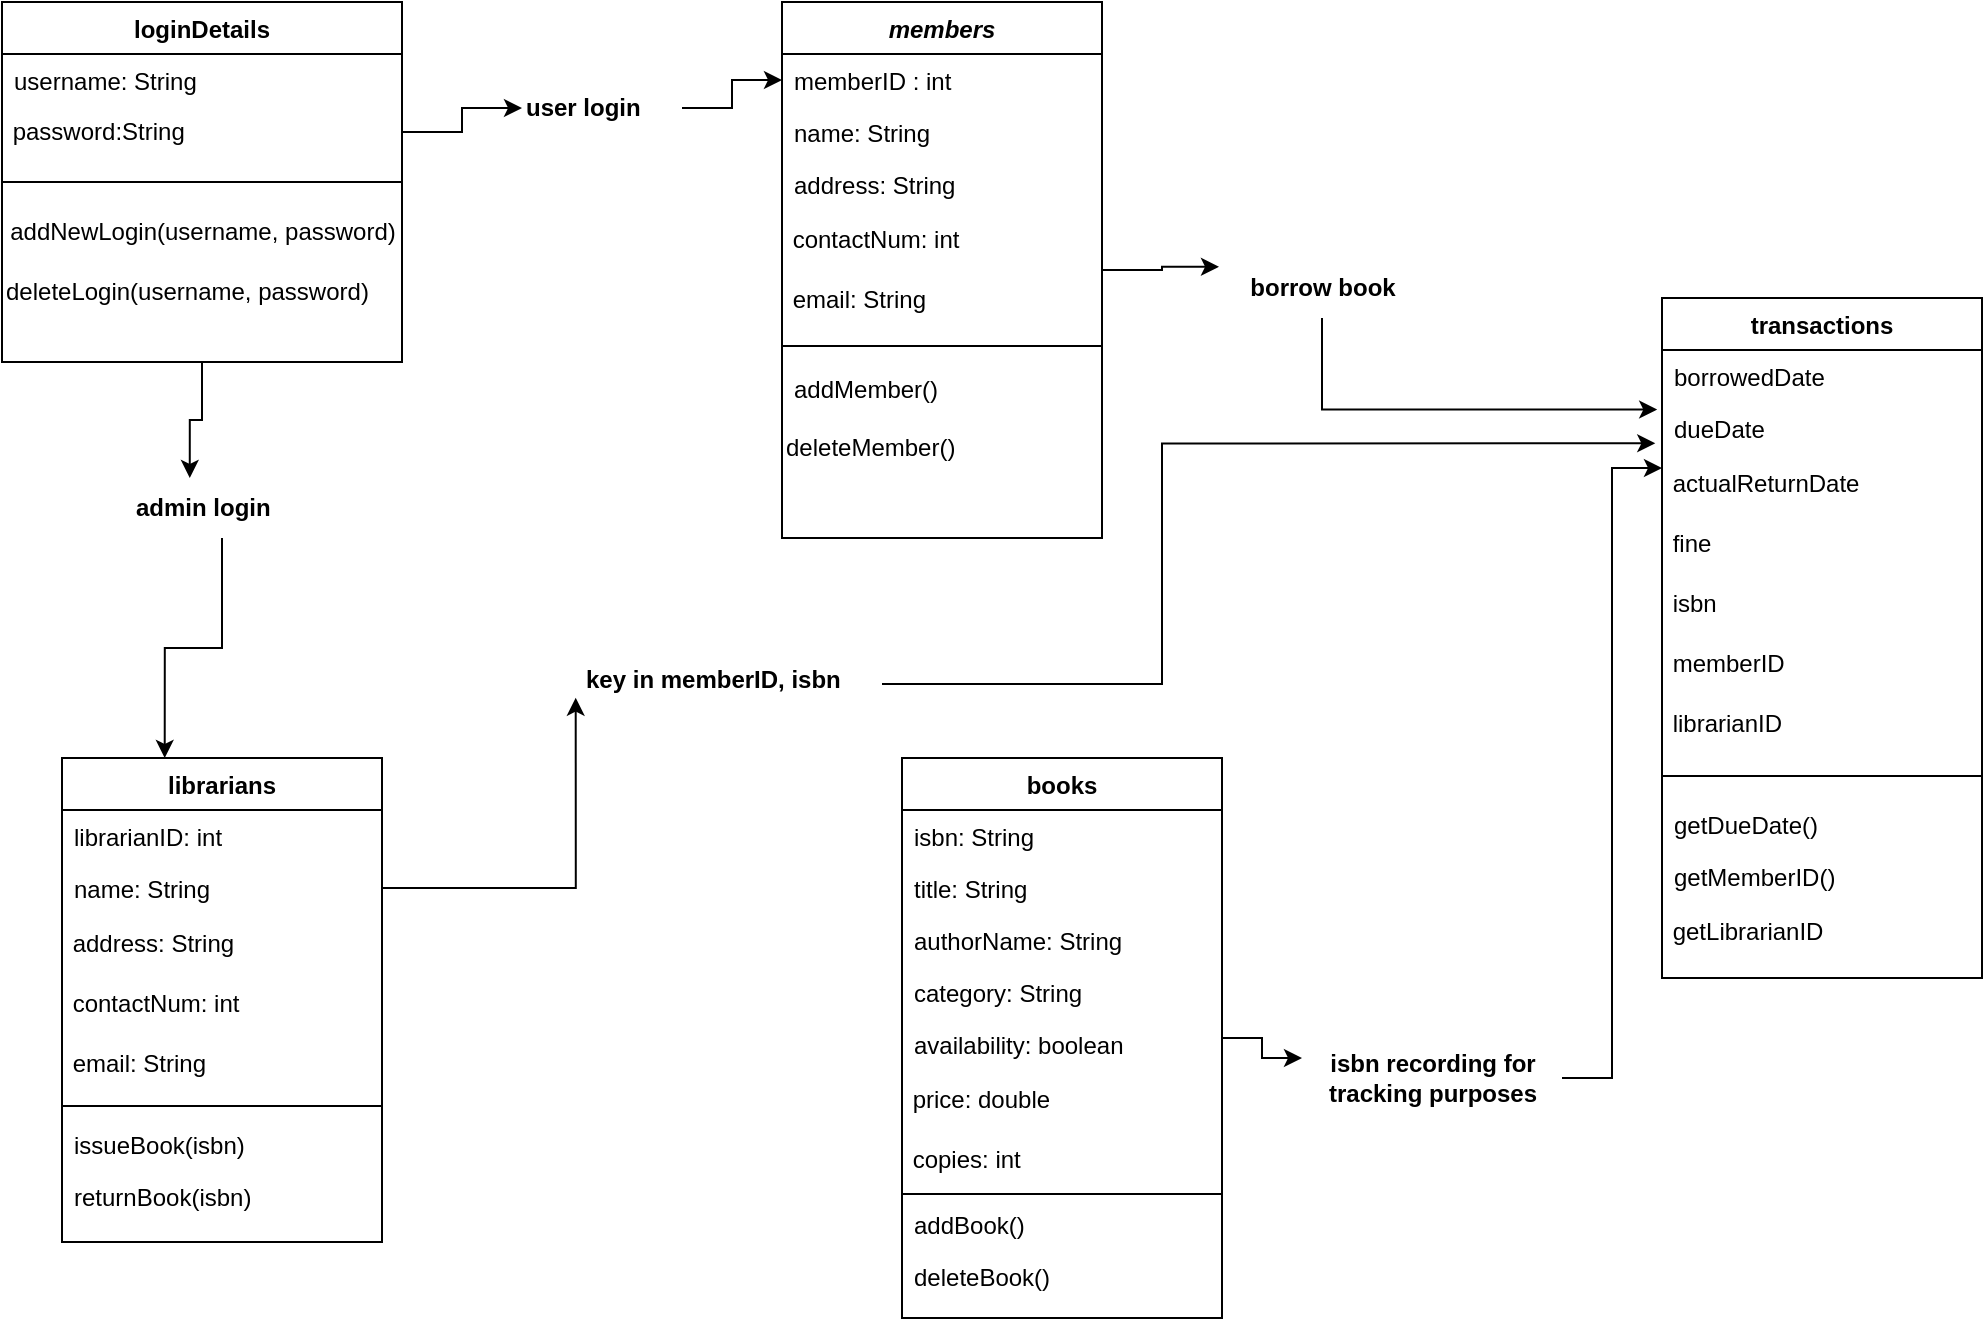 <mxfile version="22.1.8" type="device">
  <diagram id="C5RBs43oDa-KdzZeNtuy" name="Page-1">
    <mxGraphModel dx="794" dy="412" grid="1" gridSize="10" guides="1" tooltips="1" connect="1" arrows="1" fold="1" page="1" pageScale="1" pageWidth="1169" pageHeight="827" math="0" shadow="0">
      <root>
        <mxCell id="WIyWlLk6GJQsqaUBKTNV-0" />
        <mxCell id="WIyWlLk6GJQsqaUBKTNV-1" parent="WIyWlLk6GJQsqaUBKTNV-0" />
        <mxCell id="zkfFHV4jXpPFQw0GAbJ--0" value="members" style="swimlane;fontStyle=3;align=center;verticalAlign=top;childLayout=stackLayout;horizontal=1;startSize=26;horizontalStack=0;resizeParent=1;resizeLast=0;collapsible=1;marginBottom=0;rounded=0;shadow=0;strokeWidth=1;" parent="WIyWlLk6GJQsqaUBKTNV-1" vertex="1">
          <mxGeometry x="420" y="32" width="160" height="268" as="geometry">
            <mxRectangle x="230" y="140" width="160" height="26" as="alternateBounds" />
          </mxGeometry>
        </mxCell>
        <mxCell id="zkfFHV4jXpPFQw0GAbJ--1" value="memberID : int" style="text;align=left;verticalAlign=top;spacingLeft=4;spacingRight=4;overflow=hidden;rotatable=0;points=[[0,0.5],[1,0.5]];portConstraint=eastwest;" parent="zkfFHV4jXpPFQw0GAbJ--0" vertex="1">
          <mxGeometry y="26" width="160" height="26" as="geometry" />
        </mxCell>
        <mxCell id="zkfFHV4jXpPFQw0GAbJ--2" value="name: String" style="text;align=left;verticalAlign=top;spacingLeft=4;spacingRight=4;overflow=hidden;rotatable=0;points=[[0,0.5],[1,0.5]];portConstraint=eastwest;rounded=0;shadow=0;html=0;" parent="zkfFHV4jXpPFQw0GAbJ--0" vertex="1">
          <mxGeometry y="52" width="160" height="26" as="geometry" />
        </mxCell>
        <mxCell id="zkfFHV4jXpPFQw0GAbJ--3" value="address: String" style="text;align=left;verticalAlign=top;spacingLeft=4;spacingRight=4;overflow=hidden;rotatable=0;points=[[0,0.5],[1,0.5]];portConstraint=eastwest;rounded=0;shadow=0;html=0;" parent="zkfFHV4jXpPFQw0GAbJ--0" vertex="1">
          <mxGeometry y="78" width="160" height="26" as="geometry" />
        </mxCell>
        <mxCell id="wLH_No_jXn0jRSxgc2Wb-13" value="&amp;nbsp;contactNum: int" style="text;html=1;align=left;verticalAlign=middle;resizable=0;points=[];autosize=1;strokeColor=none;fillColor=none;" parent="zkfFHV4jXpPFQw0GAbJ--0" vertex="1">
          <mxGeometry y="104" width="160" height="30" as="geometry" />
        </mxCell>
        <mxCell id="wLH_No_jXn0jRSxgc2Wb-14" value="&amp;nbsp;email: String" style="text;html=1;align=left;verticalAlign=middle;resizable=0;points=[];autosize=1;strokeColor=none;fillColor=none;" parent="zkfFHV4jXpPFQw0GAbJ--0" vertex="1">
          <mxGeometry y="134" width="160" height="30" as="geometry" />
        </mxCell>
        <mxCell id="zkfFHV4jXpPFQw0GAbJ--4" value="" style="line;html=1;strokeWidth=1;align=left;verticalAlign=middle;spacingTop=-1;spacingLeft=3;spacingRight=3;rotatable=0;labelPosition=right;points=[];portConstraint=eastwest;" parent="zkfFHV4jXpPFQw0GAbJ--0" vertex="1">
          <mxGeometry y="164" width="160" height="16" as="geometry" />
        </mxCell>
        <mxCell id="zkfFHV4jXpPFQw0GAbJ--5" value="addMember()" style="text;align=left;verticalAlign=top;spacingLeft=4;spacingRight=4;overflow=hidden;rotatable=0;points=[[0,0.5],[1,0.5]];portConstraint=eastwest;" parent="zkfFHV4jXpPFQw0GAbJ--0" vertex="1">
          <mxGeometry y="180" width="160" height="28" as="geometry" />
        </mxCell>
        <mxCell id="wLH_No_jXn0jRSxgc2Wb-15" value="deleteMember()" style="text;html=1;align=left;verticalAlign=middle;resizable=0;points=[];autosize=1;strokeColor=none;fillColor=none;" parent="zkfFHV4jXpPFQw0GAbJ--0" vertex="1">
          <mxGeometry y="208" width="160" height="30" as="geometry" />
        </mxCell>
        <mxCell id="zkfFHV4jXpPFQw0GAbJ--6" value="librarians" style="swimlane;fontStyle=1;align=center;verticalAlign=top;childLayout=stackLayout;horizontal=1;startSize=26;horizontalStack=0;resizeParent=1;resizeLast=0;collapsible=1;marginBottom=0;rounded=0;shadow=0;strokeWidth=1;" parent="WIyWlLk6GJQsqaUBKTNV-1" vertex="1">
          <mxGeometry x="60" y="410" width="160" height="242" as="geometry">
            <mxRectangle x="130" y="380" width="160" height="26" as="alternateBounds" />
          </mxGeometry>
        </mxCell>
        <mxCell id="zkfFHV4jXpPFQw0GAbJ--7" value="librarianID: int" style="text;align=left;verticalAlign=top;spacingLeft=4;spacingRight=4;overflow=hidden;rotatable=0;points=[[0,0.5],[1,0.5]];portConstraint=eastwest;" parent="zkfFHV4jXpPFQw0GAbJ--6" vertex="1">
          <mxGeometry y="26" width="160" height="26" as="geometry" />
        </mxCell>
        <mxCell id="zkfFHV4jXpPFQw0GAbJ--8" value="name: String" style="text;align=left;verticalAlign=top;spacingLeft=4;spacingRight=4;overflow=hidden;rotatable=0;points=[[0,0.5],[1,0.5]];portConstraint=eastwest;rounded=0;shadow=0;html=0;" parent="zkfFHV4jXpPFQw0GAbJ--6" vertex="1">
          <mxGeometry y="52" width="160" height="26" as="geometry" />
        </mxCell>
        <mxCell id="yGZV4pntbkC4V2Mc87Tt-0" value="&amp;nbsp;address: String" style="text;html=1;align=left;verticalAlign=middle;resizable=0;points=[];autosize=1;strokeColor=none;fillColor=none;" parent="zkfFHV4jXpPFQw0GAbJ--6" vertex="1">
          <mxGeometry y="78" width="160" height="30" as="geometry" />
        </mxCell>
        <mxCell id="yGZV4pntbkC4V2Mc87Tt-1" value="&amp;nbsp;contactNum: int" style="text;html=1;align=left;verticalAlign=middle;resizable=0;points=[];autosize=1;strokeColor=none;fillColor=none;" parent="zkfFHV4jXpPFQw0GAbJ--6" vertex="1">
          <mxGeometry y="108" width="160" height="30" as="geometry" />
        </mxCell>
        <mxCell id="yGZV4pntbkC4V2Mc87Tt-2" value="&amp;nbsp;email: String" style="text;html=1;align=left;verticalAlign=middle;resizable=0;points=[];autosize=1;strokeColor=none;fillColor=none;" parent="zkfFHV4jXpPFQw0GAbJ--6" vertex="1">
          <mxGeometry y="138" width="160" height="30" as="geometry" />
        </mxCell>
        <mxCell id="zkfFHV4jXpPFQw0GAbJ--9" value="" style="line;html=1;strokeWidth=1;align=left;verticalAlign=middle;spacingTop=-1;spacingLeft=3;spacingRight=3;rotatable=0;labelPosition=right;points=[];portConstraint=eastwest;" parent="zkfFHV4jXpPFQw0GAbJ--6" vertex="1">
          <mxGeometry y="168" width="160" height="12" as="geometry" />
        </mxCell>
        <mxCell id="zkfFHV4jXpPFQw0GAbJ--10" value="issueBook(isbn)" style="text;align=left;verticalAlign=top;spacingLeft=4;spacingRight=4;overflow=hidden;rotatable=0;points=[[0,0.5],[1,0.5]];portConstraint=eastwest;fontStyle=0" parent="zkfFHV4jXpPFQw0GAbJ--6" vertex="1">
          <mxGeometry y="180" width="160" height="26" as="geometry" />
        </mxCell>
        <mxCell id="zkfFHV4jXpPFQw0GAbJ--11" value="returnBook(isbn)" style="text;align=left;verticalAlign=top;spacingLeft=4;spacingRight=4;overflow=hidden;rotatable=0;points=[[0,0.5],[1,0.5]];portConstraint=eastwest;" parent="zkfFHV4jXpPFQw0GAbJ--6" vertex="1">
          <mxGeometry y="206" width="160" height="26" as="geometry" />
        </mxCell>
        <mxCell id="zkfFHV4jXpPFQw0GAbJ--13" value="loginDetails" style="swimlane;fontStyle=1;align=center;verticalAlign=top;childLayout=stackLayout;horizontal=1;startSize=26;horizontalStack=0;resizeParent=1;resizeLast=0;collapsible=1;marginBottom=0;rounded=0;shadow=0;strokeWidth=1;" parent="WIyWlLk6GJQsqaUBKTNV-1" vertex="1">
          <mxGeometry x="30" y="32" width="200" height="180" as="geometry">
            <mxRectangle x="340" y="380" width="170" height="26" as="alternateBounds" />
          </mxGeometry>
        </mxCell>
        <mxCell id="zkfFHV4jXpPFQw0GAbJ--14" value="username: String" style="text;align=left;verticalAlign=top;spacingLeft=4;spacingRight=4;overflow=hidden;rotatable=0;points=[[0,0.5],[1,0.5]];portConstraint=eastwest;" parent="zkfFHV4jXpPFQw0GAbJ--13" vertex="1">
          <mxGeometry y="26" width="200" height="24" as="geometry" />
        </mxCell>
        <mxCell id="wLH_No_jXn0jRSxgc2Wb-9" value="&amp;nbsp;password:String" style="text;html=1;align=left;verticalAlign=middle;resizable=0;points=[];autosize=1;strokeColor=none;fillColor=none;" parent="zkfFHV4jXpPFQw0GAbJ--13" vertex="1">
          <mxGeometry y="50" width="200" height="30" as="geometry" />
        </mxCell>
        <mxCell id="zkfFHV4jXpPFQw0GAbJ--15" value="" style="line;html=1;strokeWidth=1;align=left;verticalAlign=middle;spacingTop=-1;spacingLeft=3;spacingRight=3;rotatable=0;labelPosition=right;points=[];portConstraint=eastwest;" parent="zkfFHV4jXpPFQw0GAbJ--13" vertex="1">
          <mxGeometry y="80" width="200" height="20" as="geometry" />
        </mxCell>
        <mxCell id="wLH_No_jXn0jRSxgc2Wb-11" value="addNewLogin(username, password)" style="text;html=1;align=center;verticalAlign=middle;resizable=0;points=[];autosize=1;strokeColor=none;fillColor=none;" parent="zkfFHV4jXpPFQw0GAbJ--13" vertex="1">
          <mxGeometry y="100" width="200" height="30" as="geometry" />
        </mxCell>
        <mxCell id="wLH_No_jXn0jRSxgc2Wb-12" value="deleteLogin(username, password)" style="text;html=1;align=left;verticalAlign=middle;resizable=0;points=[];autosize=1;strokeColor=none;fillColor=none;" parent="zkfFHV4jXpPFQw0GAbJ--13" vertex="1">
          <mxGeometry y="130" width="200" height="30" as="geometry" />
        </mxCell>
        <mxCell id="yGZV4pntbkC4V2Mc87Tt-6" style="edgeStyle=orthogonalEdgeStyle;rounded=0;orthogonalLoop=1;jettySize=auto;html=1;entryX=0;entryY=0.25;entryDx=0;entryDy=0;" parent="WIyWlLk6GJQsqaUBKTNV-1" source="yGZV4pntbkC4V2Mc87Tt-11" target="wLH_No_jXn0jRSxgc2Wb-3" edge="1">
          <mxGeometry relative="1" as="geometry" />
        </mxCell>
        <mxCell id="zkfFHV4jXpPFQw0GAbJ--17" value="books" style="swimlane;fontStyle=1;align=center;verticalAlign=top;childLayout=stackLayout;horizontal=1;startSize=26;horizontalStack=0;resizeParent=1;resizeLast=0;collapsible=1;marginBottom=0;rounded=0;shadow=0;strokeWidth=1;" parent="WIyWlLk6GJQsqaUBKTNV-1" vertex="1">
          <mxGeometry x="480" y="410" width="160" height="280" as="geometry">
            <mxRectangle x="550" y="140" width="160" height="26" as="alternateBounds" />
          </mxGeometry>
        </mxCell>
        <mxCell id="zkfFHV4jXpPFQw0GAbJ--18" value="isbn: String" style="text;align=left;verticalAlign=top;spacingLeft=4;spacingRight=4;overflow=hidden;rotatable=0;points=[[0,0.5],[1,0.5]];portConstraint=eastwest;" parent="zkfFHV4jXpPFQw0GAbJ--17" vertex="1">
          <mxGeometry y="26" width="160" height="26" as="geometry" />
        </mxCell>
        <mxCell id="zkfFHV4jXpPFQw0GAbJ--19" value="title: String" style="text;align=left;verticalAlign=top;spacingLeft=4;spacingRight=4;overflow=hidden;rotatable=0;points=[[0,0.5],[1,0.5]];portConstraint=eastwest;rounded=0;shadow=0;html=0;" parent="zkfFHV4jXpPFQw0GAbJ--17" vertex="1">
          <mxGeometry y="52" width="160" height="26" as="geometry" />
        </mxCell>
        <mxCell id="zkfFHV4jXpPFQw0GAbJ--20" value="authorName: String" style="text;align=left;verticalAlign=top;spacingLeft=4;spacingRight=4;overflow=hidden;rotatable=0;points=[[0,0.5],[1,0.5]];portConstraint=eastwest;rounded=0;shadow=0;html=0;" parent="zkfFHV4jXpPFQw0GAbJ--17" vertex="1">
          <mxGeometry y="78" width="160" height="26" as="geometry" />
        </mxCell>
        <mxCell id="zkfFHV4jXpPFQw0GAbJ--21" value="category: String" style="text;align=left;verticalAlign=top;spacingLeft=4;spacingRight=4;overflow=hidden;rotatable=0;points=[[0,0.5],[1,0.5]];portConstraint=eastwest;rounded=0;shadow=0;html=0;" parent="zkfFHV4jXpPFQw0GAbJ--17" vertex="1">
          <mxGeometry y="104" width="160" height="26" as="geometry" />
        </mxCell>
        <mxCell id="zkfFHV4jXpPFQw0GAbJ--22" value="availability: boolean" style="text;align=left;verticalAlign=top;spacingLeft=4;spacingRight=4;overflow=hidden;rotatable=0;points=[[0,0.5],[1,0.5]];portConstraint=eastwest;rounded=0;shadow=0;html=0;" parent="zkfFHV4jXpPFQw0GAbJ--17" vertex="1">
          <mxGeometry y="130" width="160" height="26" as="geometry" />
        </mxCell>
        <mxCell id="yGZV4pntbkC4V2Mc87Tt-7" value="&amp;nbsp;price: double" style="text;html=1;align=left;verticalAlign=middle;resizable=0;points=[];autosize=1;strokeColor=none;fillColor=none;" parent="zkfFHV4jXpPFQw0GAbJ--17" vertex="1">
          <mxGeometry y="156" width="160" height="30" as="geometry" />
        </mxCell>
        <mxCell id="yGZV4pntbkC4V2Mc87Tt-8" value="&amp;nbsp;copies: int" style="text;html=1;align=left;verticalAlign=middle;resizable=0;points=[];autosize=1;strokeColor=none;fillColor=none;" parent="zkfFHV4jXpPFQw0GAbJ--17" vertex="1">
          <mxGeometry y="186" width="160" height="30" as="geometry" />
        </mxCell>
        <mxCell id="zkfFHV4jXpPFQw0GAbJ--23" value="" style="line;html=1;strokeWidth=1;align=left;verticalAlign=middle;spacingTop=-1;spacingLeft=3;spacingRight=3;rotatable=0;labelPosition=right;points=[];portConstraint=eastwest;" parent="zkfFHV4jXpPFQw0GAbJ--17" vertex="1">
          <mxGeometry y="216" width="160" height="4" as="geometry" />
        </mxCell>
        <mxCell id="zkfFHV4jXpPFQw0GAbJ--24" value="addBook()" style="text;align=left;verticalAlign=top;spacingLeft=4;spacingRight=4;overflow=hidden;rotatable=0;points=[[0,0.5],[1,0.5]];portConstraint=eastwest;" parent="zkfFHV4jXpPFQw0GAbJ--17" vertex="1">
          <mxGeometry y="220" width="160" height="26" as="geometry" />
        </mxCell>
        <mxCell id="zkfFHV4jXpPFQw0GAbJ--25" value="deleteBook()" style="text;align=left;verticalAlign=top;spacingLeft=4;spacingRight=4;overflow=hidden;rotatable=0;points=[[0,0.5],[1,0.5]];portConstraint=eastwest;" parent="zkfFHV4jXpPFQw0GAbJ--17" vertex="1">
          <mxGeometry y="246" width="160" height="26" as="geometry" />
        </mxCell>
        <mxCell id="wLH_No_jXn0jRSxgc2Wb-3" value="transactions" style="swimlane;fontStyle=1;align=center;verticalAlign=top;childLayout=stackLayout;horizontal=1;startSize=26;horizontalStack=0;resizeParent=1;resizeLast=0;collapsible=1;marginBottom=0;rounded=0;shadow=0;strokeWidth=1;" parent="WIyWlLk6GJQsqaUBKTNV-1" vertex="1">
          <mxGeometry x="860" y="180" width="160" height="340" as="geometry">
            <mxRectangle x="130" y="380" width="160" height="26" as="alternateBounds" />
          </mxGeometry>
        </mxCell>
        <mxCell id="wLH_No_jXn0jRSxgc2Wb-4" value="borrowedDate" style="text;align=left;verticalAlign=top;spacingLeft=4;spacingRight=4;overflow=hidden;rotatable=0;points=[[0,0.5],[1,0.5]];portConstraint=eastwest;" parent="wLH_No_jXn0jRSxgc2Wb-3" vertex="1">
          <mxGeometry y="26" width="160" height="26" as="geometry" />
        </mxCell>
        <mxCell id="wLH_No_jXn0jRSxgc2Wb-5" value="dueDate" style="text;align=left;verticalAlign=top;spacingLeft=4;spacingRight=4;overflow=hidden;rotatable=0;points=[[0,0.5],[1,0.5]];portConstraint=eastwest;rounded=0;shadow=0;html=0;" parent="wLH_No_jXn0jRSxgc2Wb-3" vertex="1">
          <mxGeometry y="52" width="160" height="26" as="geometry" />
        </mxCell>
        <mxCell id="yGZV4pntbkC4V2Mc87Tt-12" value="&amp;nbsp;actualReturnDate" style="text;html=1;align=left;verticalAlign=middle;resizable=0;points=[];autosize=1;strokeColor=none;fillColor=none;" parent="wLH_No_jXn0jRSxgc2Wb-3" vertex="1">
          <mxGeometry y="78" width="160" height="30" as="geometry" />
        </mxCell>
        <mxCell id="yGZV4pntbkC4V2Mc87Tt-14" value="&amp;nbsp;fine" style="text;html=1;align=left;verticalAlign=middle;resizable=0;points=[];autosize=1;strokeColor=none;fillColor=none;" parent="wLH_No_jXn0jRSxgc2Wb-3" vertex="1">
          <mxGeometry y="108" width="160" height="30" as="geometry" />
        </mxCell>
        <mxCell id="yGZV4pntbkC4V2Mc87Tt-13" value="&amp;nbsp;isbn" style="text;html=1;align=left;verticalAlign=middle;resizable=0;points=[];autosize=1;strokeColor=none;fillColor=none;" parent="wLH_No_jXn0jRSxgc2Wb-3" vertex="1">
          <mxGeometry y="138" width="160" height="30" as="geometry" />
        </mxCell>
        <mxCell id="yGZV4pntbkC4V2Mc87Tt-16" value="&amp;nbsp;memberID" style="text;html=1;align=left;verticalAlign=middle;resizable=0;points=[];autosize=1;strokeColor=none;fillColor=none;" parent="wLH_No_jXn0jRSxgc2Wb-3" vertex="1">
          <mxGeometry y="168" width="160" height="30" as="geometry" />
        </mxCell>
        <mxCell id="yGZV4pntbkC4V2Mc87Tt-15" value="&amp;nbsp;librarianID" style="text;html=1;align=left;verticalAlign=middle;resizable=0;points=[];autosize=1;strokeColor=none;fillColor=none;" parent="wLH_No_jXn0jRSxgc2Wb-3" vertex="1">
          <mxGeometry y="198" width="160" height="30" as="geometry" />
        </mxCell>
        <mxCell id="wLH_No_jXn0jRSxgc2Wb-6" value="" style="line;html=1;strokeWidth=1;align=left;verticalAlign=middle;spacingTop=-1;spacingLeft=3;spacingRight=3;rotatable=0;labelPosition=right;points=[];portConstraint=eastwest;" parent="wLH_No_jXn0jRSxgc2Wb-3" vertex="1">
          <mxGeometry y="228" width="160" height="22" as="geometry" />
        </mxCell>
        <mxCell id="wLH_No_jXn0jRSxgc2Wb-7" value="getDueDate()" style="text;align=left;verticalAlign=top;spacingLeft=4;spacingRight=4;overflow=hidden;rotatable=0;points=[[0,0.5],[1,0.5]];portConstraint=eastwest;fontStyle=0" parent="wLH_No_jXn0jRSxgc2Wb-3" vertex="1">
          <mxGeometry y="250" width="160" height="26" as="geometry" />
        </mxCell>
        <mxCell id="wLH_No_jXn0jRSxgc2Wb-8" value="getMemberID()" style="text;align=left;verticalAlign=top;spacingLeft=4;spacingRight=4;overflow=hidden;rotatable=0;points=[[0,0.5],[1,0.5]];portConstraint=eastwest;" parent="wLH_No_jXn0jRSxgc2Wb-3" vertex="1">
          <mxGeometry y="276" width="160" height="26" as="geometry" />
        </mxCell>
        <mxCell id="yGZV4pntbkC4V2Mc87Tt-17" value="&amp;nbsp;getLibrarianID" style="text;html=1;align=left;verticalAlign=middle;resizable=0;points=[];autosize=1;strokeColor=none;fillColor=none;" parent="wLH_No_jXn0jRSxgc2Wb-3" vertex="1">
          <mxGeometry y="302" width="160" height="30" as="geometry" />
        </mxCell>
        <mxCell id="wLH_No_jXn0jRSxgc2Wb-23" style="edgeStyle=orthogonalEdgeStyle;rounded=0;orthogonalLoop=1;jettySize=auto;html=1;entryX=0.321;entryY=0;entryDx=0;entryDy=0;entryPerimeter=0;" parent="WIyWlLk6GJQsqaUBKTNV-1" source="wLH_No_jXn0jRSxgc2Wb-20" target="zkfFHV4jXpPFQw0GAbJ--6" edge="1">
          <mxGeometry relative="1" as="geometry" />
        </mxCell>
        <mxCell id="wLH_No_jXn0jRSxgc2Wb-25" style="edgeStyle=orthogonalEdgeStyle;rounded=0;orthogonalLoop=1;jettySize=auto;html=1;entryX=0;entryY=0.5;entryDx=0;entryDy=0;" parent="WIyWlLk6GJQsqaUBKTNV-1" source="wLH_No_jXn0jRSxgc2Wb-19" target="zkfFHV4jXpPFQw0GAbJ--1" edge="1">
          <mxGeometry relative="1" as="geometry" />
        </mxCell>
        <mxCell id="wLH_No_jXn0jRSxgc2Wb-28" style="edgeStyle=orthogonalEdgeStyle;rounded=0;orthogonalLoop=1;jettySize=auto;html=1;entryX=-0.021;entryY=0.795;entryDx=0;entryDy=0;entryPerimeter=0;" parent="WIyWlLk6GJQsqaUBKTNV-1" source="yGZV4pntbkC4V2Mc87Tt-9" target="wLH_No_jXn0jRSxgc2Wb-5" edge="1">
          <mxGeometry relative="1" as="geometry">
            <Array as="points">
              <mxPoint x="610" y="373" />
              <mxPoint x="610" y="253" />
            </Array>
          </mxGeometry>
        </mxCell>
        <mxCell id="yGZV4pntbkC4V2Mc87Tt-5" style="edgeStyle=orthogonalEdgeStyle;rounded=0;orthogonalLoop=1;jettySize=auto;html=1;entryX=-0.015;entryY=0.146;entryDx=0;entryDy=0;entryPerimeter=0;" parent="WIyWlLk6GJQsqaUBKTNV-1" source="yGZV4pntbkC4V2Mc87Tt-10" target="wLH_No_jXn0jRSxgc2Wb-5" edge="1">
          <mxGeometry relative="1" as="geometry" />
        </mxCell>
        <mxCell id="yGZV4pntbkC4V2Mc87Tt-18" value="" style="edgeStyle=orthogonalEdgeStyle;rounded=0;orthogonalLoop=1;jettySize=auto;html=1;entryX=0;entryY=0.25;entryDx=0;entryDy=0;" parent="WIyWlLk6GJQsqaUBKTNV-1" source="zkfFHV4jXpPFQw0GAbJ--17" target="yGZV4pntbkC4V2Mc87Tt-11" edge="1">
          <mxGeometry relative="1" as="geometry">
            <mxPoint x="640" y="550" as="sourcePoint" />
            <mxPoint x="860" y="265" as="targetPoint" />
          </mxGeometry>
        </mxCell>
        <mxCell id="yGZV4pntbkC4V2Mc87Tt-11" value="&lt;b&gt;isbn recording for &lt;br&gt;tracking purposes&lt;/b&gt;" style="text;html=1;align=center;verticalAlign=middle;resizable=0;points=[];autosize=1;strokeColor=none;fillColor=none;" parent="WIyWlLk6GJQsqaUBKTNV-1" vertex="1">
          <mxGeometry x="680" y="550" width="130" height="40" as="geometry" />
        </mxCell>
        <mxCell id="yGZV4pntbkC4V2Mc87Tt-19" value="" style="edgeStyle=orthogonalEdgeStyle;rounded=0;orthogonalLoop=1;jettySize=auto;html=1;entryX=-0.021;entryY=0.795;entryDx=0;entryDy=0;entryPerimeter=0;" parent="WIyWlLk6GJQsqaUBKTNV-1" source="zkfFHV4jXpPFQw0GAbJ--8" target="yGZV4pntbkC4V2Mc87Tt-9" edge="1">
          <mxGeometry relative="1" as="geometry">
            <mxPoint x="230" y="373" as="sourcePoint" />
            <mxPoint x="857" y="253" as="targetPoint" />
            <Array as="points" />
          </mxGeometry>
        </mxCell>
        <mxCell id="yGZV4pntbkC4V2Mc87Tt-9" value="&lt;b&gt;key in memberID, isbn&lt;/b&gt;" style="text;html=1;align=left;verticalAlign=middle;resizable=0;points=[];autosize=1;strokeColor=none;fillColor=none;" parent="WIyWlLk6GJQsqaUBKTNV-1" vertex="1">
          <mxGeometry x="320" y="356" width="150" height="30" as="geometry" />
        </mxCell>
        <mxCell id="yGZV4pntbkC4V2Mc87Tt-20" value="" style="edgeStyle=orthogonalEdgeStyle;rounded=0;orthogonalLoop=1;jettySize=auto;html=1;entryX=-0.015;entryY=0.146;entryDx=0;entryDy=0;entryPerimeter=0;" parent="WIyWlLk6GJQsqaUBKTNV-1" source="zkfFHV4jXpPFQw0GAbJ--0" target="yGZV4pntbkC4V2Mc87Tt-10" edge="1">
          <mxGeometry relative="1" as="geometry">
            <mxPoint x="580" y="166" as="sourcePoint" />
            <mxPoint x="858" y="236" as="targetPoint" />
          </mxGeometry>
        </mxCell>
        <mxCell id="yGZV4pntbkC4V2Mc87Tt-10" value="&lt;b&gt;borrow book&lt;/b&gt;" style="text;html=1;align=center;verticalAlign=middle;resizable=0;points=[];autosize=1;strokeColor=none;fillColor=none;" parent="WIyWlLk6GJQsqaUBKTNV-1" vertex="1">
          <mxGeometry x="640" y="160" width="100" height="30" as="geometry" />
        </mxCell>
        <mxCell id="yGZV4pntbkC4V2Mc87Tt-21" value="" style="edgeStyle=orthogonalEdgeStyle;rounded=0;orthogonalLoop=1;jettySize=auto;html=1;entryX=0;entryY=0.5;entryDx=0;entryDy=0;" parent="WIyWlLk6GJQsqaUBKTNV-1" source="wLH_No_jXn0jRSxgc2Wb-9" target="wLH_No_jXn0jRSxgc2Wb-19" edge="1">
          <mxGeometry relative="1" as="geometry">
            <mxPoint x="230" y="97" as="sourcePoint" />
            <mxPoint x="420" y="71" as="targetPoint" />
          </mxGeometry>
        </mxCell>
        <mxCell id="wLH_No_jXn0jRSxgc2Wb-19" value="&lt;b&gt;user login&lt;/b&gt;" style="text;html=1;align=left;verticalAlign=middle;resizable=0;points=[];autosize=1;strokeColor=none;fillColor=none;" parent="WIyWlLk6GJQsqaUBKTNV-1" vertex="1">
          <mxGeometry x="290" y="70" width="80" height="30" as="geometry" />
        </mxCell>
        <mxCell id="yGZV4pntbkC4V2Mc87Tt-22" value="" style="edgeStyle=orthogonalEdgeStyle;rounded=0;orthogonalLoop=1;jettySize=auto;html=1;entryX=0.321;entryY=0;entryDx=0;entryDy=0;entryPerimeter=0;" parent="WIyWlLk6GJQsqaUBKTNV-1" source="zkfFHV4jXpPFQw0GAbJ--13" target="wLH_No_jXn0jRSxgc2Wb-20" edge="1">
          <mxGeometry relative="1" as="geometry">
            <mxPoint x="130" y="212" as="sourcePoint" />
            <mxPoint x="121" y="308" as="targetPoint" />
          </mxGeometry>
        </mxCell>
        <mxCell id="wLH_No_jXn0jRSxgc2Wb-20" value="&lt;b&gt;admin login&lt;/b&gt;" style="text;html=1;align=left;verticalAlign=middle;resizable=0;points=[];autosize=1;strokeColor=none;fillColor=none;" parent="WIyWlLk6GJQsqaUBKTNV-1" vertex="1">
          <mxGeometry x="95" y="270" width="90" height="30" as="geometry" />
        </mxCell>
      </root>
    </mxGraphModel>
  </diagram>
</mxfile>
